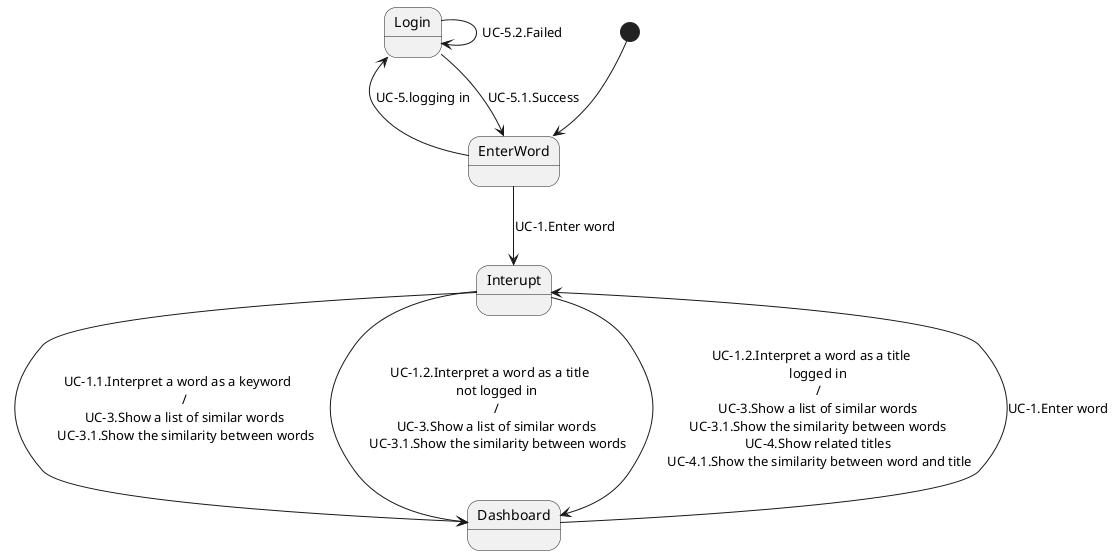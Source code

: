 @startuml

[*] --> EnterWord
EnterWord --> Interupt : UC-1.Enter word

Interupt --> Dashboard : \
    UC-1.1.Interpret a word as a keyword \n\
    / \n\
    UC-3.Show a list of similar words \n\
    UC-3.1.Show the similarity between words

Interupt --> Dashboard : \
    UC-1.2.Interpret a word as a title \n\
    not logged in \n\
    / \n\
    UC-3.Show a list of similar words \n\
    UC-3.1.Show the similarity between words

Interupt --> Dashboard : \
    UC-1.2.Interpret a word as a title \n\
    logged in \n\
    / \n\
    UC-3.Show a list of similar words \n\
    UC-3.1.Show the similarity between words \n\
    UC-4.Show related titles \n\
    UC-4.1.Show the similarity between word and title



Dashboard --> Interupt : UC-1.Enter word

EnterWord -up-> Login : UC-5.logging in
Login --> EnterWord : UC-5.1.Success
Login --> Login : UC-5.2.Failed


@enduml